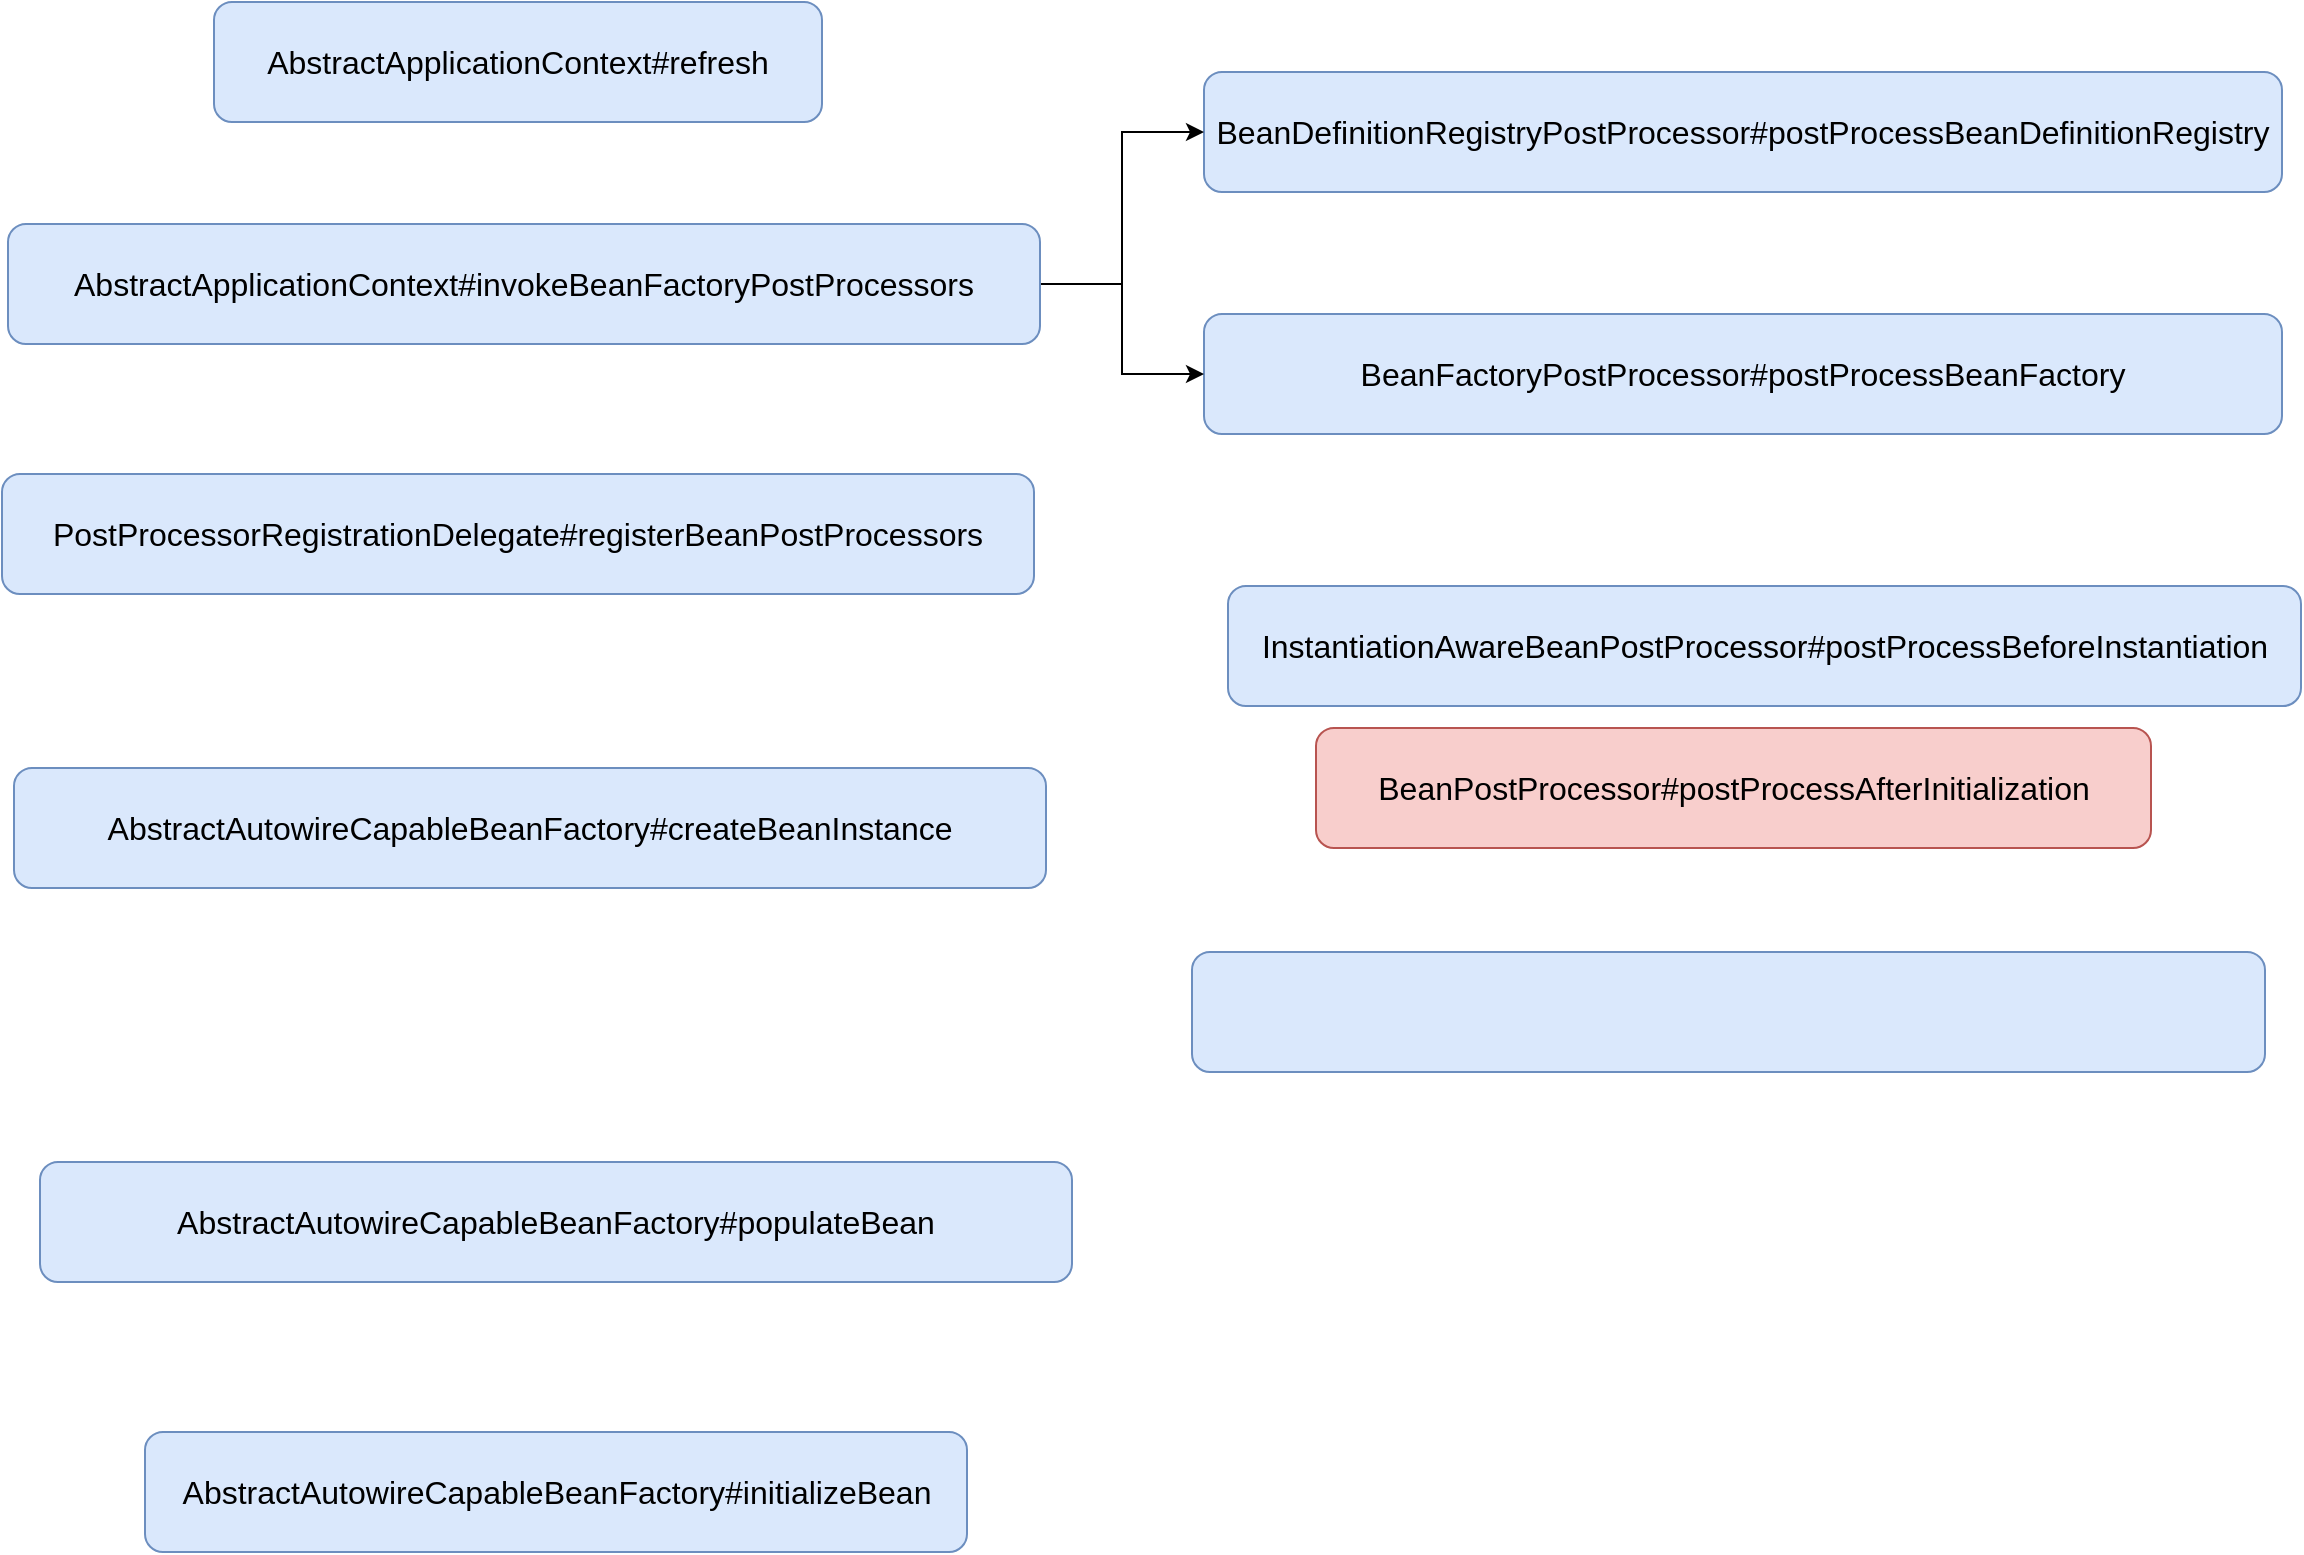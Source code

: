 <mxfile version="20.2.3" type="device"><diagram id="-C2DuIjU2ldu1LJKv27G" name="整体架构"><mxGraphModel dx="946" dy="587" grid="0" gridSize="10" guides="1" tooltips="1" connect="1" arrows="1" fold="1" page="0" pageScale="1" pageWidth="827" pageHeight="1169" math="0" shadow="0"><root><mxCell id="0"/><mxCell id="1" parent="0"/><mxCell id="u-lSvrLzV4SymlxhiCDQ-2" value="AbstractApplicationContext#refresh" style="rounded=1;whiteSpace=wrap;html=1;fontFamily=Helvetica;fontSize=16;fontColor=default;strokeColor=#6c8ebf;fillColor=#dae8fc;" vertex="1" parent="1"><mxGeometry x="135" y="71" width="304" height="60" as="geometry"/></mxCell><mxCell id="u-lSvrLzV4SymlxhiCDQ-3" value="BeanDefinitionRegistryPostProcessor#postProcessBeanDefinitionRegistry" style="rounded=1;whiteSpace=wrap;html=1;fontFamily=Helvetica;fontSize=16;fontColor=default;strokeColor=#6c8ebf;fillColor=#dae8fc;" vertex="1" parent="1"><mxGeometry x="630" y="106" width="539" height="60" as="geometry"/></mxCell><mxCell id="u-lSvrLzV4SymlxhiCDQ-5" value="BeanFactoryPostProcessor#postProcessBeanFactory" style="rounded=1;whiteSpace=wrap;html=1;fontFamily=Helvetica;fontSize=16;fontColor=default;strokeColor=#6c8ebf;fillColor=#dae8fc;" vertex="1" parent="1"><mxGeometry x="630" y="227" width="539" height="60" as="geometry"/></mxCell><mxCell id="u-lSvrLzV4SymlxhiCDQ-12" style="edgeStyle=orthogonalEdgeStyle;rounded=0;orthogonalLoop=1;jettySize=auto;html=1;entryX=0;entryY=0.5;entryDx=0;entryDy=0;fontFamily=Helvetica;fontSize=16;fontColor=default;" edge="1" parent="1" source="u-lSvrLzV4SymlxhiCDQ-6" target="u-lSvrLzV4SymlxhiCDQ-3"><mxGeometry relative="1" as="geometry"/></mxCell><mxCell id="u-lSvrLzV4SymlxhiCDQ-13" style="edgeStyle=orthogonalEdgeStyle;rounded=0;orthogonalLoop=1;jettySize=auto;html=1;fontFamily=Helvetica;fontSize=16;fontColor=default;" edge="1" parent="1" source="u-lSvrLzV4SymlxhiCDQ-6" target="u-lSvrLzV4SymlxhiCDQ-5"><mxGeometry relative="1" as="geometry"/></mxCell><mxCell id="u-lSvrLzV4SymlxhiCDQ-6" value="AbstractApplicationContext#invokeBeanFactoryPostProcessors" style="rounded=1;whiteSpace=wrap;html=1;fontFamily=Helvetica;fontSize=16;fontColor=default;strokeColor=#6c8ebf;fillColor=#dae8fc;" vertex="1" parent="1"><mxGeometry x="32" y="182" width="516" height="60" as="geometry"/></mxCell><mxCell id="u-lSvrLzV4SymlxhiCDQ-7" value="PostProcessorRegistrationDelegate#registerBeanPostProcessors" style="rounded=1;whiteSpace=wrap;html=1;fontFamily=Helvetica;fontSize=16;fontColor=default;strokeColor=#6c8ebf;fillColor=#dae8fc;" vertex="1" parent="1"><mxGeometry x="29" y="307" width="516" height="60" as="geometry"/></mxCell><mxCell id="u-lSvrLzV4SymlxhiCDQ-8" value="AbstractAutowireCapableBeanFactory#createBeanInstance" style="rounded=1;whiteSpace=wrap;html=1;fontFamily=Helvetica;fontSize=16;fontColor=default;strokeColor=#6c8ebf;fillColor=#dae8fc;" vertex="1" parent="1"><mxGeometry x="35" y="454" width="516" height="60" as="geometry"/></mxCell><mxCell id="u-lSvrLzV4SymlxhiCDQ-9" value="" style="rounded=1;whiteSpace=wrap;html=1;fontFamily=Helvetica;fontSize=16;fontColor=default;strokeColor=#6c8ebf;fillColor=#dae8fc;" vertex="1" parent="1"><mxGeometry x="624" y="546" width="536.5" height="60" as="geometry"/></mxCell><mxCell id="u-lSvrLzV4SymlxhiCDQ-10" value="BeanPostProcessor#postProcessAfterInitialization" style="rounded=1;whiteSpace=wrap;html=1;fontFamily=Helvetica;fontSize=16;strokeColor=#b85450;fillColor=#f8cecc;" vertex="1" parent="1"><mxGeometry x="686" y="434" width="417.5" height="60" as="geometry"/></mxCell><mxCell id="u-lSvrLzV4SymlxhiCDQ-11" value="InstantiationAwareBeanPostProcessor#postProcessBeforeInstantiation" style="rounded=1;whiteSpace=wrap;html=1;fontFamily=Helvetica;fontSize=16;fontColor=default;strokeColor=#6c8ebf;fillColor=#dae8fc;" vertex="1" parent="1"><mxGeometry x="642" y="363" width="536.5" height="60" as="geometry"/></mxCell><mxCell id="u-lSvrLzV4SymlxhiCDQ-14" value="AbstractAutowireCapableBeanFactory#populateBean" style="rounded=1;whiteSpace=wrap;html=1;fontFamily=Helvetica;fontSize=16;fontColor=default;strokeColor=#6c8ebf;fillColor=#dae8fc;" vertex="1" parent="1"><mxGeometry x="48" y="651" width="516" height="60" as="geometry"/></mxCell><mxCell id="u-lSvrLzV4SymlxhiCDQ-15" value="AbstractAutowireCapableBeanFactory#initializeBean" style="rounded=1;whiteSpace=wrap;html=1;fontFamily=Helvetica;fontSize=16;fontColor=default;strokeColor=#6c8ebf;fillColor=#dae8fc;" vertex="1" parent="1"><mxGeometry x="100.5" y="786" width="411" height="60" as="geometry"/></mxCell></root></mxGraphModel></diagram></mxfile>